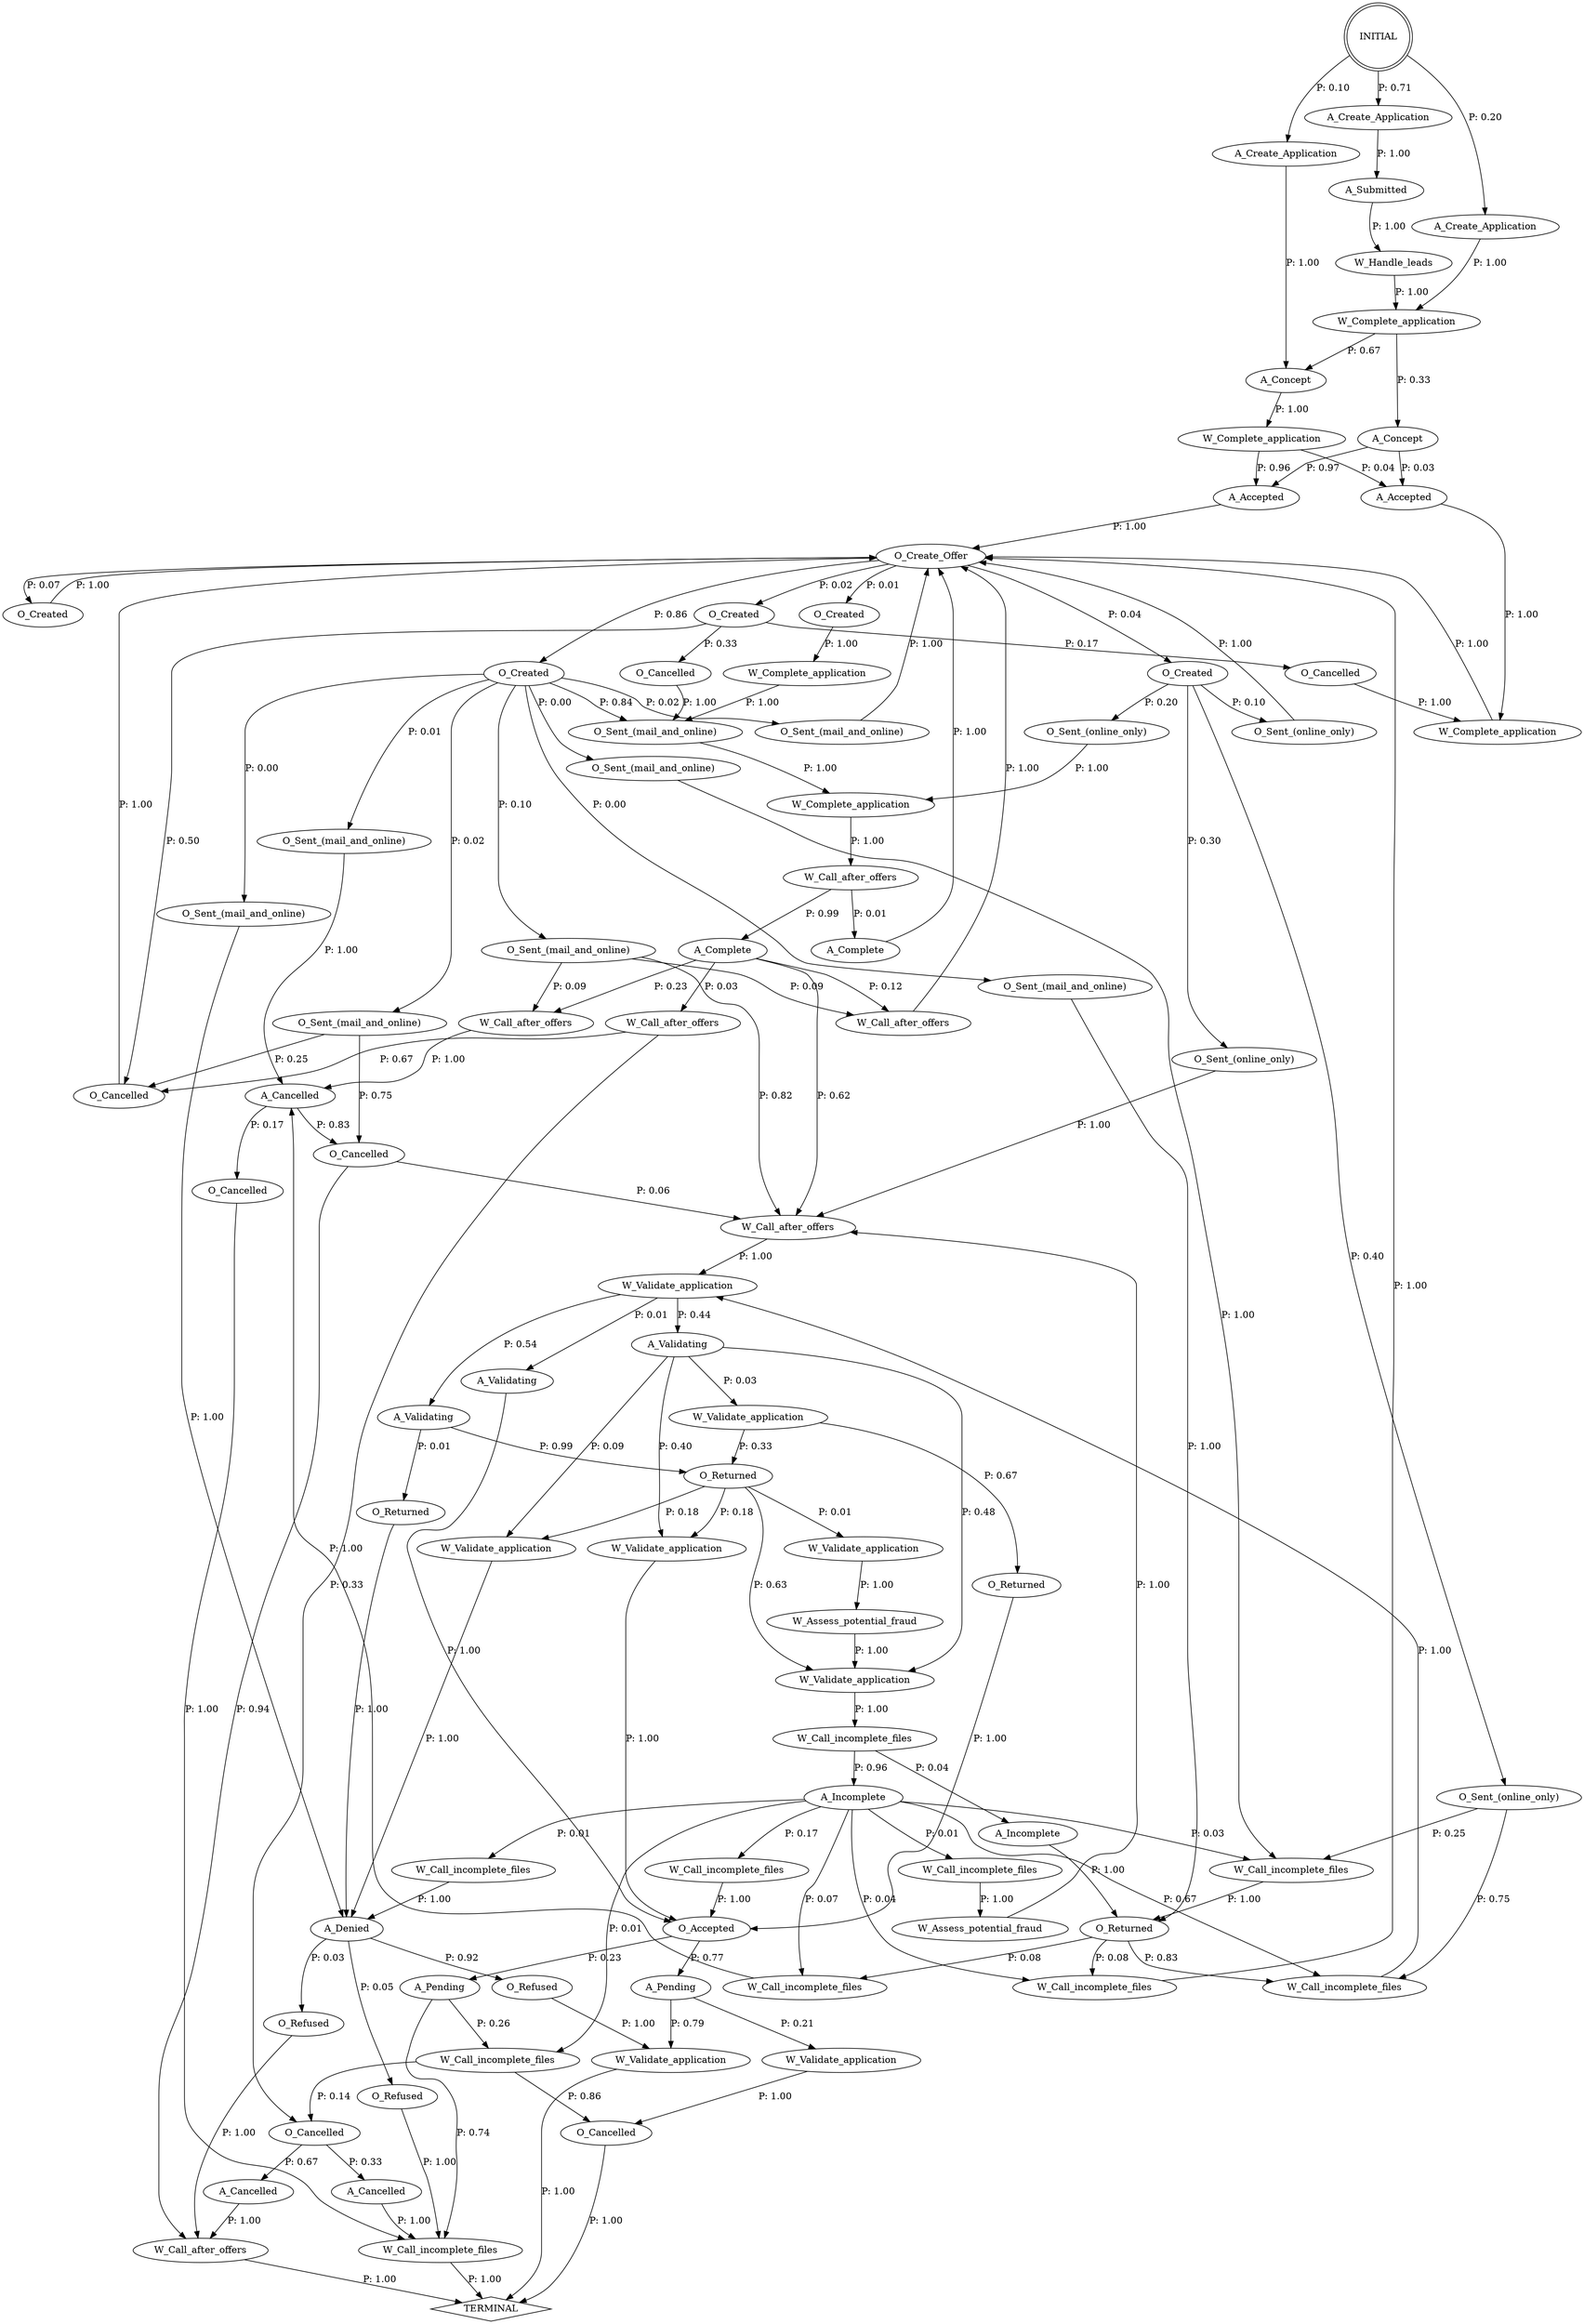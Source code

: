 digraph G {
  0 [label="A_Accepted"];
  1 [label="A_Accepted"];
  2 [label="A_Cancelled"];
  3 [label="A_Cancelled"];
  4 [label="A_Cancelled"];
  5 [label="A_Complete"];
  6 [label="A_Complete"];
  7 [label="A_Concept"];
  8 [label="A_Concept"];
  9 [label="A_Create_Application"];
  10 [label="A_Create_Application"];
  11 [label="A_Create_Application"];
  12 [label="A_Denied"];
  13 [label="A_Incomplete"];
  14 [label="A_Incomplete"];
  15 [label="A_Pending"];
  16 [label="A_Pending"];
  17 [label="A_Submitted"];
  18 [label="A_Validating"];
  19 [label="A_Validating"];
  20 [label="A_Validating"];
  21 [label="O_Accepted"];
  22 [label="O_Cancelled"];
  23 [label="O_Cancelled"];
  24 [label="O_Cancelled"];
  25 [label="O_Cancelled"];
  26 [label="O_Cancelled"];
  27 [label="O_Cancelled"];
  28 [label="O_Cancelled"];
  29 [label="O_Create_Offer"];
  30 [label="O_Created"];
  31 [label="O_Created"];
  32 [label="O_Created"];
  33 [label="O_Created"];
  34 [label="O_Created"];
  35 [label="O_Refused"];
  36 [label="O_Refused"];
  37 [label="O_Refused"];
  38 [label="O_Returned"];
  39 [label="O_Returned"];
  40 [label="O_Returned"];
  41 [label="O_Returned"];
  42 [label="O_Sent_(mail_and_online)"];
  43 [label="O_Sent_(mail_and_online)"];
  44 [label="O_Sent_(mail_and_online)"];
  45 [label="O_Sent_(mail_and_online)"];
  46 [label="O_Sent_(mail_and_online)"];
  47 [label="O_Sent_(mail_and_online)"];
  48 [label="O_Sent_(mail_and_online)"];
  49 [label="O_Sent_(mail_and_online)"];
  50 [label="O_Sent_(online_only)"];
  51 [label="O_Sent_(online_only)"];
  52 [label="O_Sent_(online_only)"];
  53 [label="O_Sent_(online_only)"];
  54 [label="W_Assess_potential_fraud"];
  55 [label="W_Assess_potential_fraud"];
  56 [label="W_Call_after_offers"];
  57 [label="W_Call_after_offers"];
  58 [label="W_Call_after_offers"];
  59 [label="W_Call_after_offers"];
  60 [label="W_Call_after_offers"];
  61 [label="W_Call_after_offers"];
  62 [label="W_Call_incomplete_files"];
  63 [label="W_Call_incomplete_files"];
  64 [label="W_Call_incomplete_files"];
  65 [label="W_Call_incomplete_files"];
  66 [label="W_Call_incomplete_files"];
  67 [label="W_Call_incomplete_files"];
  68 [label="W_Call_incomplete_files"];
  69 [label="W_Call_incomplete_files"];
  70 [label="W_Call_incomplete_files"];
  71 [label="W_Call_incomplete_files"];
  72 [label="W_Complete_application"];
  73 [label="W_Complete_application"];
  74 [label="W_Complete_application"];
  75 [label="W_Complete_application"];
  76 [label="W_Complete_application"];
  77 [label="W_Handle_leads"];
  78 [label="W_Validate_application"];
  79 [label="W_Validate_application"];
  80 [label="W_Validate_application"];
  81 [label="W_Validate_application"];
  82 [label="W_Validate_application"];
  83 [label="W_Validate_application"];
  84 [label="W_Validate_application"];
  85 [label="W_Validate_application"];
  86 [label="TERMINAL",shape=diamond];
  87 [label="INITIAL",shape=doublecircle];
0->29 [label="P: 1.00"];
1->72 [label="P: 1.00"];
2->59 [label="P: 1.00"];
3->69 [label="P: 1.00"];
4->24 [label="P: 0.17"];
4->28 [label="P: 0.83"];
5->29 [label="P: 1.00"];
6->61 [label="P: 0.03"];
6->57 [label="P: 0.12"];
6->56 [label="P: 0.23"];
6->58 [label="P: 0.62"];
7->75 [label="P: 1.00"];
8->1 [label="P: 0.03"];
8->0 [label="P: 0.97"];
9->7 [label="P: 1.00"];
10->17 [label="P: 1.00"];
11->76 [label="P: 1.00"];
12->35 [label="P: 0.03"];
12->36 [label="P: 0.05"];
12->37 [label="P: 0.92"];
13->40 [label="P: 1.00"];
14->71 [label="P: 0.01"];
14->67 [label="P: 0.01"];
14->63 [label="P: 0.01"];
14->66 [label="P: 0.03"];
14->65 [label="P: 0.04"];
14->62 [label="P: 0.07"];
14->64 [label="P: 0.17"];
14->68 [label="P: 0.67"];
15->71 [label="P: 0.26"];
15->69 [label="P: 0.74"];
16->80 [label="P: 0.21"];
16->83 [label="P: 0.79"];
17->77 [label="P: 1.00"];
18->21 [label="P: 1.00"];
19->38 [label="P: 0.01"];
19->41 [label="P: 0.99"];
20->84 [label="P: 0.03"];
20->78 [label="P: 0.09"];
20->79 [label="P: 0.40"];
20->82 [label="P: 0.48"];
21->15 [label="P: 0.23"];
21->16 [label="P: 0.77"];
22->29 [label="P: 1.00"];
23->47 [label="P: 1.00"];
24->69 [label="P: 1.00"];
25->72 [label="P: 1.00"];
26->86 [label="P: 1.00"];
27->3 [label="P: 0.33"];
27->2 [label="P: 0.67"];
28->58 [label="P: 0.06"];
28->59 [label="P: 0.94"];
29->31 [label="P: 0.01"];
29->32 [label="P: 0.02"];
29->33 [label="P: 0.04"];
29->30 [label="P: 0.07"];
29->34 [label="P: 0.86"];
30->29 [label="P: 1.00"];
31->73 [label="P: 1.00"];
32->25 [label="P: 0.17"];
32->23 [label="P: 0.33"];
32->22 [label="P: 0.50"];
33->50 [label="P: 0.10"];
33->52 [label="P: 0.20"];
33->51 [label="P: 0.30"];
33->53 [label="P: 0.40"];
34->46 [label="P: 0.00"];
34->43 [label="P: 0.00"];
34->45 [label="P: 0.00"];
34->42 [label="P: 0.01"];
34->48 [label="P: 0.02"];
34->44 [label="P: 0.02"];
34->49 [label="P: 0.10"];
34->47 [label="P: 0.84"];
35->59 [label="P: 1.00"];
36->69 [label="P: 1.00"];
37->83 [label="P: 1.00"];
38->12 [label="P: 1.00"];
39->21 [label="P: 1.00"];
40->65 [label="P: 0.08"];
40->62 [label="P: 0.08"];
40->68 [label="P: 0.83"];
41->81 [label="P: 0.01"];
41->79 [label="P: 0.18"];
41->78 [label="P: 0.18"];
41->82 [label="P: 0.63"];
42->4 [label="P: 1.00"];
43->12 [label="P: 1.00"];
44->29 [label="P: 1.00"];
45->40 [label="P: 1.00"];
46->66 [label="P: 1.00"];
47->74 [label="P: 1.00"];
48->22 [label="P: 0.25"];
48->28 [label="P: 0.75"];
49->56 [label="P: 0.09"];
49->57 [label="P: 0.09"];
49->58 [label="P: 0.82"];
50->29 [label="P: 1.00"];
51->58 [label="P: 1.00"];
52->74 [label="P: 1.00"];
53->66 [label="P: 0.25"];
53->68 [label="P: 0.75"];
54->58 [label="P: 1.00"];
55->82 [label="P: 1.00"];
56->4 [label="P: 1.00"];
57->29 [label="P: 1.00"];
58->85 [label="P: 1.00"];
59->86 [label="P: 1.00"];
60->5 [label="P: 0.01"];
60->6 [label="P: 0.99"];
61->27 [label="P: 0.33"];
61->22 [label="P: 0.67"];
62->4 [label="P: 1.00"];
63->12 [label="P: 1.00"];
64->21 [label="P: 1.00"];
65->29 [label="P: 1.00"];
66->40 [label="P: 1.00"];
67->54 [label="P: 1.00"];
68->85 [label="P: 1.00"];
69->86 [label="P: 1.00"];
70->13 [label="P: 0.04"];
70->14 [label="P: 0.96"];
71->27 [label="P: 0.14"];
71->26 [label="P: 0.86"];
72->29 [label="P: 1.00"];
73->47 [label="P: 1.00"];
74->60 [label="P: 1.00"];
75->1 [label="P: 0.04"];
75->0 [label="P: 0.96"];
76->8 [label="P: 0.33"];
76->7 [label="P: 0.67"];
77->76 [label="P: 1.00"];
78->12 [label="P: 1.00"];
79->21 [label="P: 1.00"];
80->26 [label="P: 1.00"];
81->55 [label="P: 1.00"];
82->70 [label="P: 1.00"];
83->86 [label="P: 1.00"];
84->41 [label="P: 0.33"];
84->39 [label="P: 0.67"];
85->18 [label="P: 0.01"];
85->20 [label="P: 0.44"];
85->19 [label="P: 0.54"];
87->9 [label="P: 0.10"];
87->11 [label="P: 0.20"];
87->10 [label="P: 0.71"];
}
